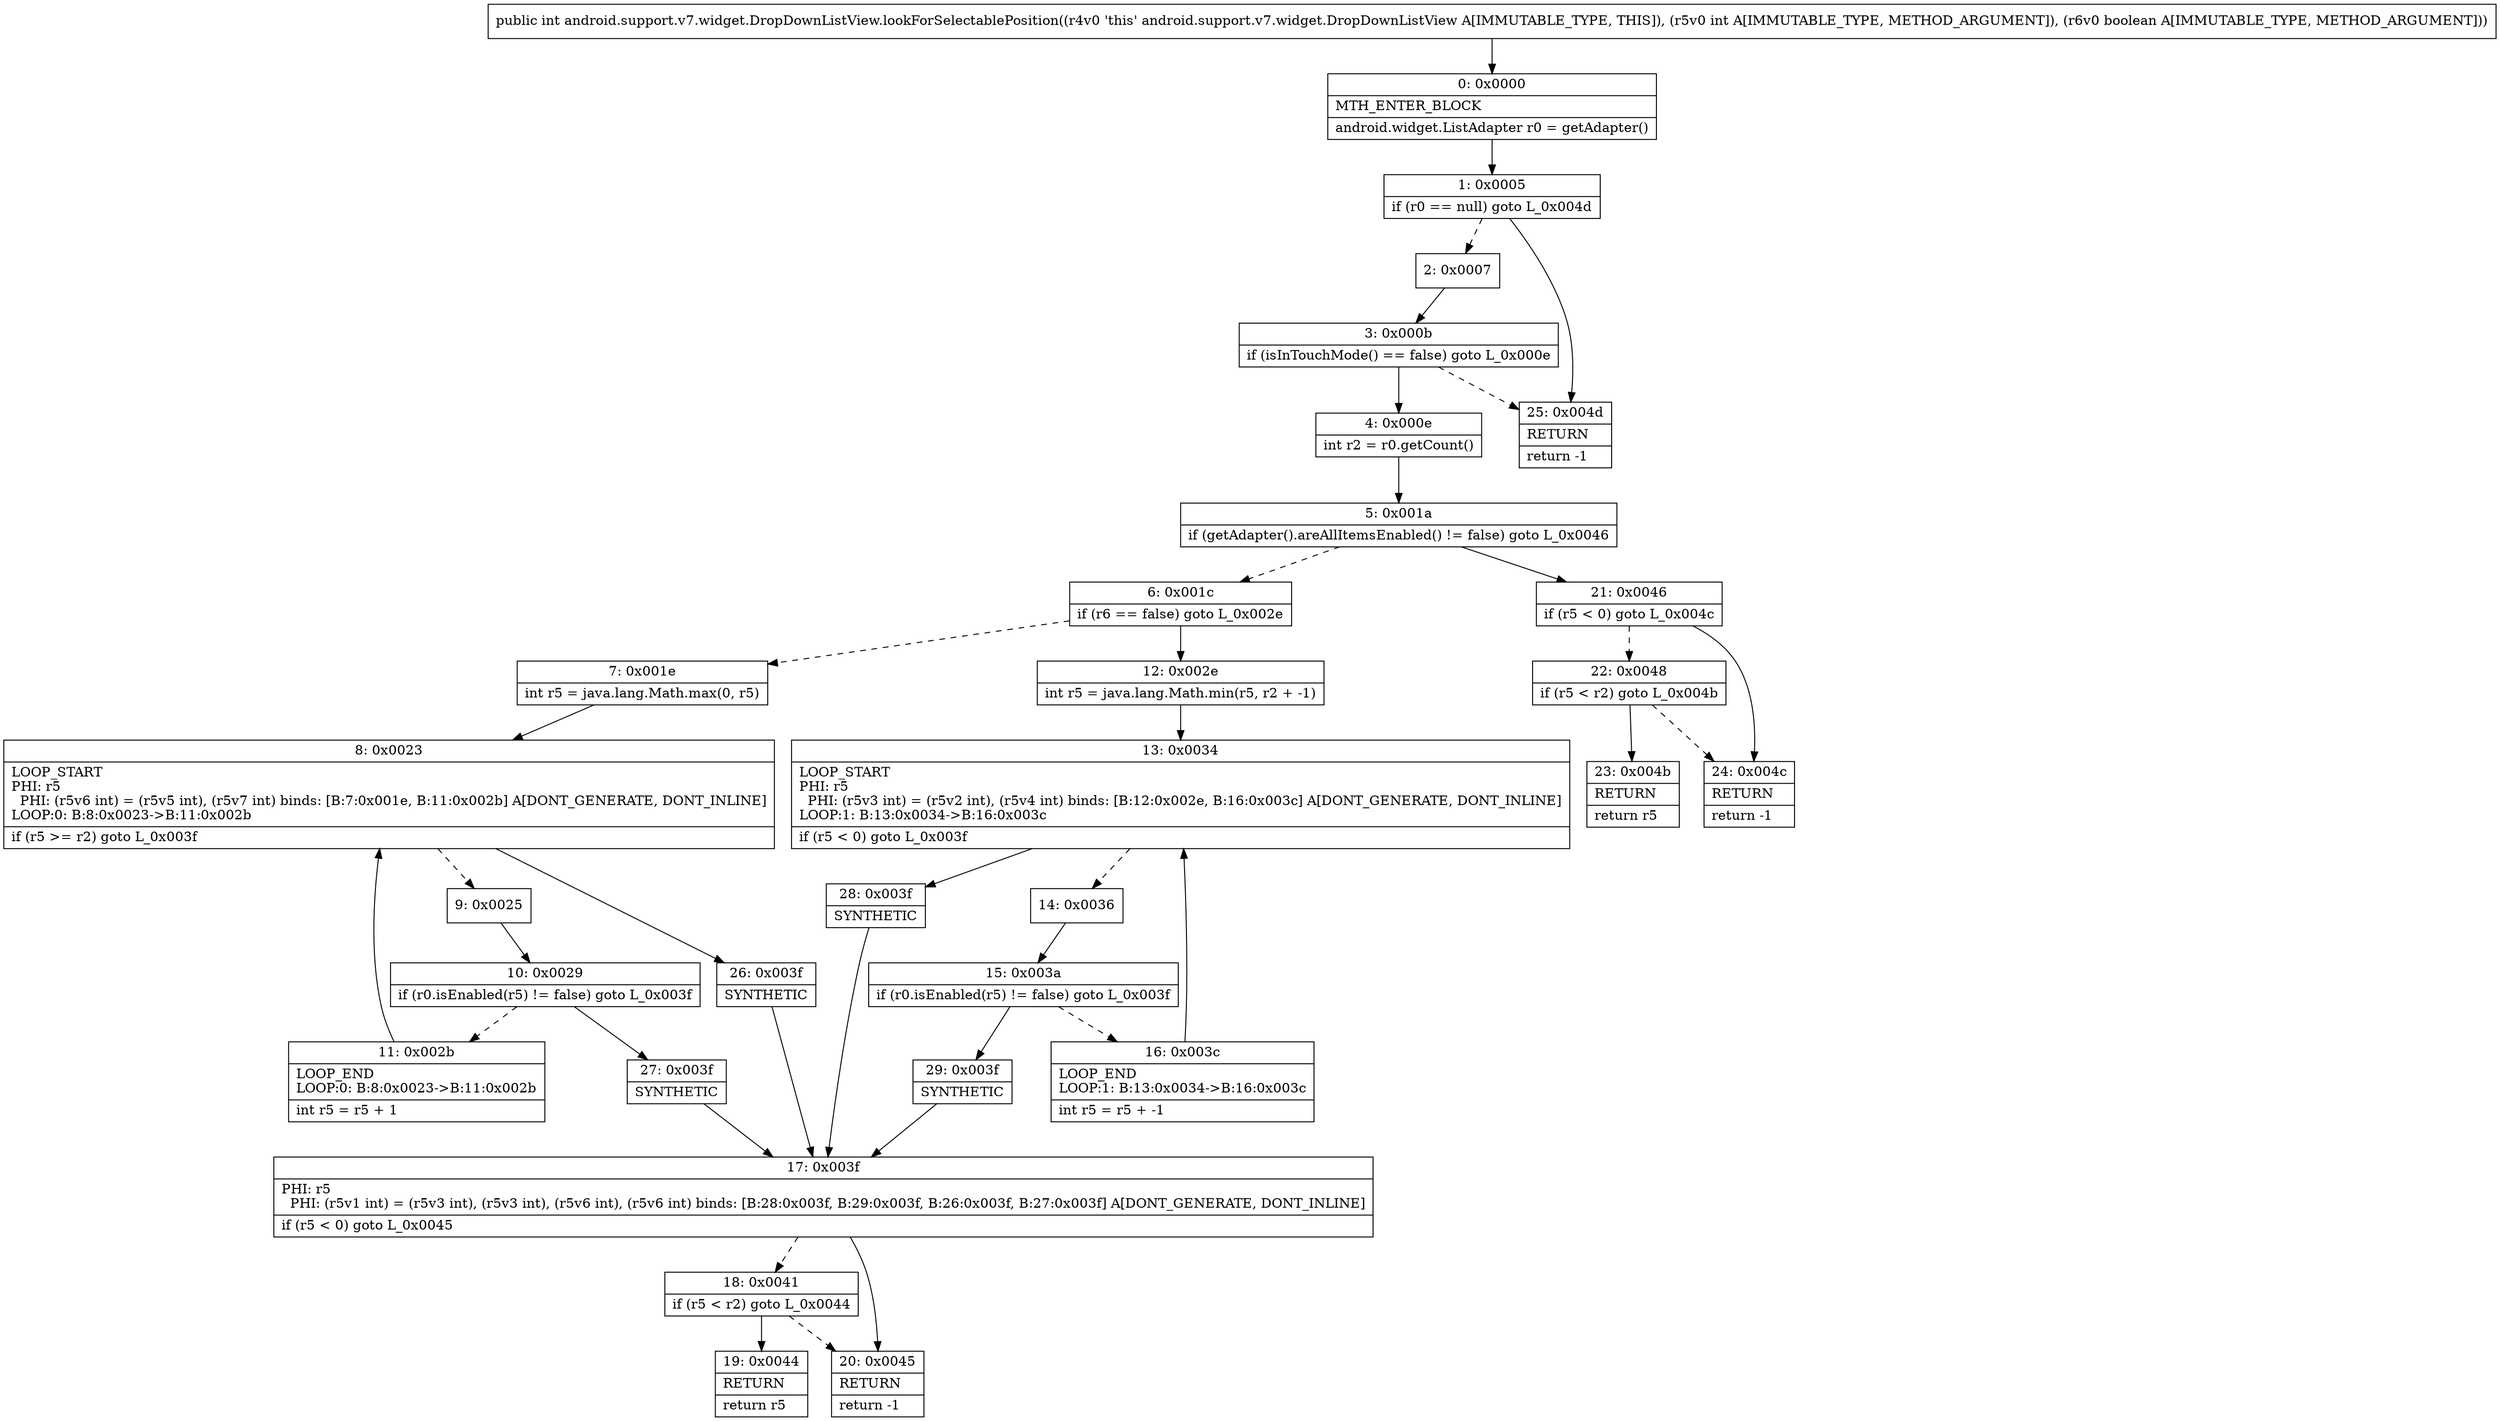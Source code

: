 digraph "CFG forandroid.support.v7.widget.DropDownListView.lookForSelectablePosition(IZ)I" {
Node_0 [shape=record,label="{0\:\ 0x0000|MTH_ENTER_BLOCK\l|android.widget.ListAdapter r0 = getAdapter()\l}"];
Node_1 [shape=record,label="{1\:\ 0x0005|if (r0 == null) goto L_0x004d\l}"];
Node_2 [shape=record,label="{2\:\ 0x0007}"];
Node_3 [shape=record,label="{3\:\ 0x000b|if (isInTouchMode() == false) goto L_0x000e\l}"];
Node_4 [shape=record,label="{4\:\ 0x000e|int r2 = r0.getCount()\l}"];
Node_5 [shape=record,label="{5\:\ 0x001a|if (getAdapter().areAllItemsEnabled() != false) goto L_0x0046\l}"];
Node_6 [shape=record,label="{6\:\ 0x001c|if (r6 == false) goto L_0x002e\l}"];
Node_7 [shape=record,label="{7\:\ 0x001e|int r5 = java.lang.Math.max(0, r5)\l}"];
Node_8 [shape=record,label="{8\:\ 0x0023|LOOP_START\lPHI: r5 \l  PHI: (r5v6 int) = (r5v5 int), (r5v7 int) binds: [B:7:0x001e, B:11:0x002b] A[DONT_GENERATE, DONT_INLINE]\lLOOP:0: B:8:0x0023\-\>B:11:0x002b\l|if (r5 \>= r2) goto L_0x003f\l}"];
Node_9 [shape=record,label="{9\:\ 0x0025}"];
Node_10 [shape=record,label="{10\:\ 0x0029|if (r0.isEnabled(r5) != false) goto L_0x003f\l}"];
Node_11 [shape=record,label="{11\:\ 0x002b|LOOP_END\lLOOP:0: B:8:0x0023\-\>B:11:0x002b\l|int r5 = r5 + 1\l}"];
Node_12 [shape=record,label="{12\:\ 0x002e|int r5 = java.lang.Math.min(r5, r2 + \-1)\l}"];
Node_13 [shape=record,label="{13\:\ 0x0034|LOOP_START\lPHI: r5 \l  PHI: (r5v3 int) = (r5v2 int), (r5v4 int) binds: [B:12:0x002e, B:16:0x003c] A[DONT_GENERATE, DONT_INLINE]\lLOOP:1: B:13:0x0034\-\>B:16:0x003c\l|if (r5 \< 0) goto L_0x003f\l}"];
Node_14 [shape=record,label="{14\:\ 0x0036}"];
Node_15 [shape=record,label="{15\:\ 0x003a|if (r0.isEnabled(r5) != false) goto L_0x003f\l}"];
Node_16 [shape=record,label="{16\:\ 0x003c|LOOP_END\lLOOP:1: B:13:0x0034\-\>B:16:0x003c\l|int r5 = r5 + \-1\l}"];
Node_17 [shape=record,label="{17\:\ 0x003f|PHI: r5 \l  PHI: (r5v1 int) = (r5v3 int), (r5v3 int), (r5v6 int), (r5v6 int) binds: [B:28:0x003f, B:29:0x003f, B:26:0x003f, B:27:0x003f] A[DONT_GENERATE, DONT_INLINE]\l|if (r5 \< 0) goto L_0x0045\l}"];
Node_18 [shape=record,label="{18\:\ 0x0041|if (r5 \< r2) goto L_0x0044\l}"];
Node_19 [shape=record,label="{19\:\ 0x0044|RETURN\l|return r5\l}"];
Node_20 [shape=record,label="{20\:\ 0x0045|RETURN\l|return \-1\l}"];
Node_21 [shape=record,label="{21\:\ 0x0046|if (r5 \< 0) goto L_0x004c\l}"];
Node_22 [shape=record,label="{22\:\ 0x0048|if (r5 \< r2) goto L_0x004b\l}"];
Node_23 [shape=record,label="{23\:\ 0x004b|RETURN\l|return r5\l}"];
Node_24 [shape=record,label="{24\:\ 0x004c|RETURN\l|return \-1\l}"];
Node_25 [shape=record,label="{25\:\ 0x004d|RETURN\l|return \-1\l}"];
Node_26 [shape=record,label="{26\:\ 0x003f|SYNTHETIC\l}"];
Node_27 [shape=record,label="{27\:\ 0x003f|SYNTHETIC\l}"];
Node_28 [shape=record,label="{28\:\ 0x003f|SYNTHETIC\l}"];
Node_29 [shape=record,label="{29\:\ 0x003f|SYNTHETIC\l}"];
MethodNode[shape=record,label="{public int android.support.v7.widget.DropDownListView.lookForSelectablePosition((r4v0 'this' android.support.v7.widget.DropDownListView A[IMMUTABLE_TYPE, THIS]), (r5v0 int A[IMMUTABLE_TYPE, METHOD_ARGUMENT]), (r6v0 boolean A[IMMUTABLE_TYPE, METHOD_ARGUMENT])) }"];
MethodNode -> Node_0;
Node_0 -> Node_1;
Node_1 -> Node_2[style=dashed];
Node_1 -> Node_25;
Node_2 -> Node_3;
Node_3 -> Node_4;
Node_3 -> Node_25[style=dashed];
Node_4 -> Node_5;
Node_5 -> Node_6[style=dashed];
Node_5 -> Node_21;
Node_6 -> Node_7[style=dashed];
Node_6 -> Node_12;
Node_7 -> Node_8;
Node_8 -> Node_9[style=dashed];
Node_8 -> Node_26;
Node_9 -> Node_10;
Node_10 -> Node_11[style=dashed];
Node_10 -> Node_27;
Node_11 -> Node_8;
Node_12 -> Node_13;
Node_13 -> Node_14[style=dashed];
Node_13 -> Node_28;
Node_14 -> Node_15;
Node_15 -> Node_16[style=dashed];
Node_15 -> Node_29;
Node_16 -> Node_13;
Node_17 -> Node_18[style=dashed];
Node_17 -> Node_20;
Node_18 -> Node_19;
Node_18 -> Node_20[style=dashed];
Node_21 -> Node_22[style=dashed];
Node_21 -> Node_24;
Node_22 -> Node_23;
Node_22 -> Node_24[style=dashed];
Node_26 -> Node_17;
Node_27 -> Node_17;
Node_28 -> Node_17;
Node_29 -> Node_17;
}

